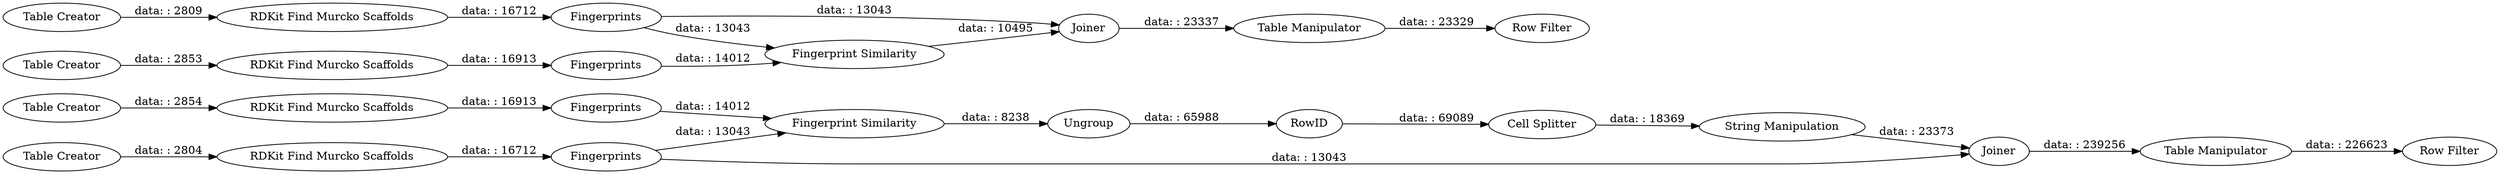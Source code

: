digraph {
	"4670586588489874640_13" [label=Joiner]
	"4670586588489874640_30" [label="RDKit Find Murcko Scaffolds"]
	"4670586588489874640_1" [label="Table Creator"]
	"4670586588489874640_16" [label="Table Creator"]
	"4670586588489874640_2" [label="Table Creator"]
	"4670586588489874640_14" [label="Row Filter"]
	"4670586588489874640_12" [label="Table Manipulator"]
	"4670586588489874640_31" [label="RDKit Find Murcko Scaffolds"]
	"4670586588489874640_28" [label="RDKit Find Murcko Scaffolds"]
	"4670586588489874640_3" [label=Fingerprints]
	"4670586588489874640_26" [label="Row Filter"]
	"4670586588489874640_17" [label=Fingerprints]
	"4670586588489874640_25" [label=Joiner]
	"4670586588489874640_18" [label=Fingerprints]
	"4670586588489874640_29" [label="RDKit Find Murcko Scaffolds"]
	"4670586588489874640_5" [label="Fingerprint Similarity"]
	"4670586588489874640_32" [label="Table Manipulator"]
	"4670586588489874640_6" [label=Ungroup]
	"4670586588489874640_4" [label=Fingerprints]
	"4670586588489874640_11" [label="Cell Splitter"]
	"4670586588489874640_15" [label="Table Creator"]
	"4670586588489874640_9" [label=RowID]
	"4670586588489874640_19" [label="Fingerprint Similarity"]
	"4670586588489874640_10" [label="String Manipulation"]
	"4670586588489874640_11" -> "4670586588489874640_10" [label="data: : 18369"]
	"4670586588489874640_25" -> "4670586588489874640_32" [label="data: : 23337"]
	"4670586588489874640_4" -> "4670586588489874640_13" [label="data: : 13043"]
	"4670586588489874640_9" -> "4670586588489874640_11" [label="data: : 69089"]
	"4670586588489874640_28" -> "4670586588489874640_17" [label="data: : 16913"]
	"4670586588489874640_32" -> "4670586588489874640_26" [label="data: : 23329"]
	"4670586588489874640_10" -> "4670586588489874640_13" [label="data: : 23373"]
	"4670586588489874640_15" -> "4670586588489874640_28" [label="data: : 2853"]
	"4670586588489874640_18" -> "4670586588489874640_25" [label="data: : 13043"]
	"4670586588489874640_1" -> "4670586588489874640_30" [label="data: : 2854"]
	"4670586588489874640_29" -> "4670586588489874640_18" [label="data: : 16712"]
	"4670586588489874640_18" -> "4670586588489874640_19" [label="data: : 13043"]
	"4670586588489874640_16" -> "4670586588489874640_29" [label="data: : 2809"]
	"4670586588489874640_5" -> "4670586588489874640_6" [label="data: : 8238"]
	"4670586588489874640_30" -> "4670586588489874640_3" [label="data: : 16913"]
	"4670586588489874640_31" -> "4670586588489874640_4" [label="data: : 16712"]
	"4670586588489874640_4" -> "4670586588489874640_5" [label="data: : 13043"]
	"4670586588489874640_2" -> "4670586588489874640_31" [label="data: : 2804"]
	"4670586588489874640_13" -> "4670586588489874640_12" [label="data: : 239256"]
	"4670586588489874640_17" -> "4670586588489874640_19" [label="data: : 14012"]
	"4670586588489874640_3" -> "4670586588489874640_5" [label="data: : 14012"]
	"4670586588489874640_19" -> "4670586588489874640_25" [label="data: : 10495"]
	"4670586588489874640_12" -> "4670586588489874640_14" [label="data: : 226623"]
	"4670586588489874640_6" -> "4670586588489874640_9" [label="data: : 65988"]
	rankdir=LR
}
